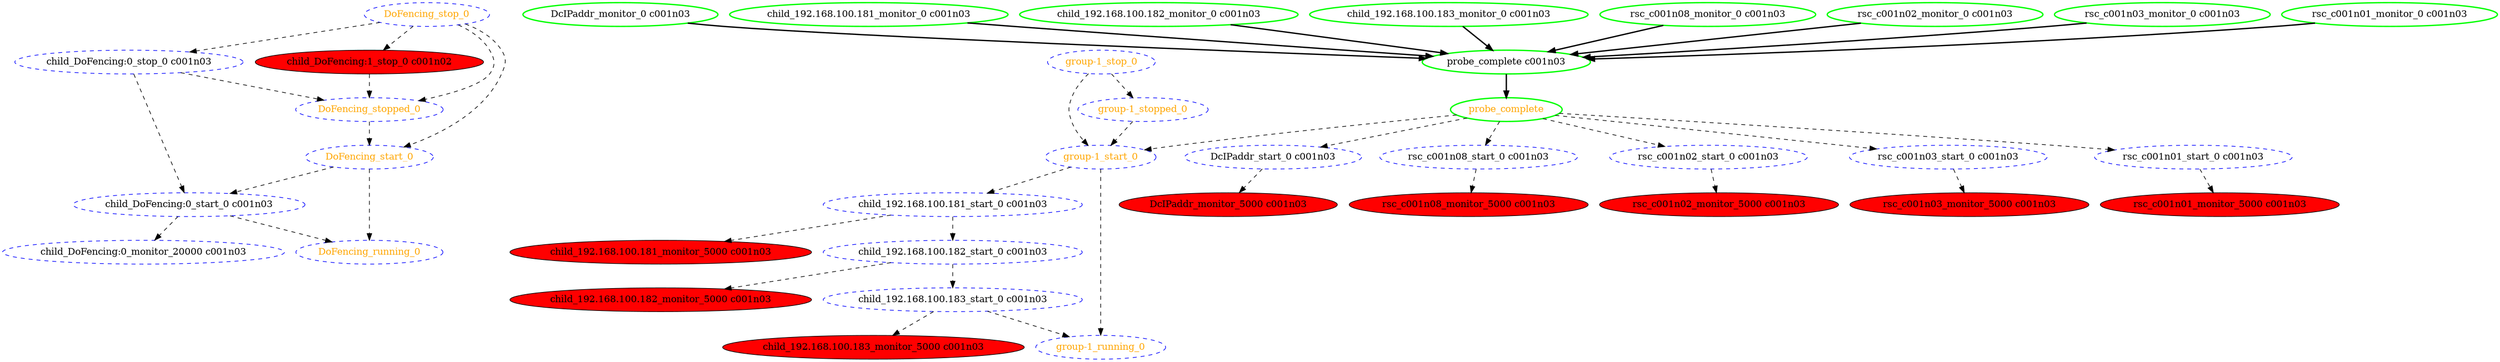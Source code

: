 digraph "g" {
	size = "30,30"
"child_DoFencing:0_monitor_20000 c001n03" [ style="dashed" color="blue" fontcolor="black" ]
"probe_complete" [ style=bold color="green" fontcolor="orange" ]
"probe_complete c001n03" [ style=bold color="green" fontcolor="black" ]
"DcIPaddr_monitor_0 c001n03" [ style=bold color="green" fontcolor="black" ]
"child_192.168.100.181_monitor_0 c001n03" [ style=bold color="green" fontcolor="black" ]
"child_192.168.100.182_monitor_0 c001n03" [ style=bold color="green" fontcolor="black" ]
"child_192.168.100.183_monitor_0 c001n03" [ style=bold color="green" fontcolor="black" ]
"rsc_c001n08_monitor_0 c001n03" [ style=bold color="green" fontcolor="black" ]
"rsc_c001n02_monitor_0 c001n03" [ style=bold color="green" fontcolor="black" ]
"rsc_c001n03_monitor_0 c001n03" [ style=bold color="green" fontcolor="black" ]
"rsc_c001n01_monitor_0 c001n03" [ style=bold color="green" fontcolor="black" ]
"DcIPaddr_start_0 c001n03" [ style="dashed" color="blue" fontcolor="black" ]
"DcIPaddr_monitor_5000 c001n03" [ font_color=purple style=filled fillcolor=red ]
"child_192.168.100.181_start_0 c001n03" [ style="dashed" color="blue" fontcolor="black" ]
"child_192.168.100.181_monitor_5000 c001n03" [ font_color=purple style=filled fillcolor=red ]
"child_192.168.100.182_start_0 c001n03" [ style="dashed" color="blue" fontcolor="black" ]
"child_192.168.100.182_monitor_5000 c001n03" [ font_color=purple style=filled fillcolor=red ]
"child_192.168.100.183_start_0 c001n03" [ style="dashed" color="blue" fontcolor="black" ]
"child_192.168.100.183_monitor_5000 c001n03" [ font_color=purple style=filled fillcolor=red ]
"group-1_start_0" [ style="dashed" color="blue" fontcolor="orange" ]
"group-1_running_0" [ style="dashed" color="blue" fontcolor="orange" ]
"group-1_stop_0" [ style="dashed" color="blue" fontcolor="orange" ]
"group-1_stopped_0" [ style="dashed" color="blue" fontcolor="orange" ]
"rsc_c001n08_start_0 c001n03" [ style="dashed" color="blue" fontcolor="black" ]
"rsc_c001n08_monitor_5000 c001n03" [ font_color=purple style=filled fillcolor=red ]
"rsc_c001n02_start_0 c001n03" [ style="dashed" color="blue" fontcolor="black" ]
"rsc_c001n02_monitor_5000 c001n03" [ font_color=purple style=filled fillcolor=red ]
"rsc_c001n03_start_0 c001n03" [ style="dashed" color="blue" fontcolor="black" ]
"rsc_c001n03_monitor_5000 c001n03" [ font_color=purple style=filled fillcolor=red ]
"rsc_c001n01_start_0 c001n03" [ style="dashed" color="blue" fontcolor="black" ]
"rsc_c001n01_monitor_5000 c001n03" [ font_color=purple style=filled fillcolor=red ]
"child_DoFencing:0_stop_0 c001n03" [ style="dashed" color="blue" fontcolor="black" ]
"child_DoFencing:0_start_0 c001n03" [ style="dashed" color="blue" fontcolor="black" ]
"child_DoFencing:1_stop_0 c001n02" [ font_color=purple style=filled fillcolor=red ]
"DoFencing_start_0" [ style="dashed" color="blue" fontcolor="orange" ]
"DoFencing_running_0" [ style="dashed" color="blue" fontcolor="orange" ]
"DoFencing_stop_0" [ style="dashed" color="blue" fontcolor="orange" ]
"DoFencing_stopped_0" [ style="dashed" color="blue" fontcolor="orange" ]
"child_DoFencing:0_start_0 c001n03" -> "child_DoFencing:0_monitor_20000 c001n03" [ style = dashed]
"probe_complete c001n03" -> "probe_complete" [ style = bold]
"DcIPaddr_monitor_0 c001n03" -> "probe_complete c001n03" [ style = bold]
"child_192.168.100.181_monitor_0 c001n03" -> "probe_complete c001n03" [ style = bold]
"child_192.168.100.182_monitor_0 c001n03" -> "probe_complete c001n03" [ style = bold]
"child_192.168.100.183_monitor_0 c001n03" -> "probe_complete c001n03" [ style = bold]
"rsc_c001n08_monitor_0 c001n03" -> "probe_complete c001n03" [ style = bold]
"rsc_c001n02_monitor_0 c001n03" -> "probe_complete c001n03" [ style = bold]
"rsc_c001n03_monitor_0 c001n03" -> "probe_complete c001n03" [ style = bold]
"rsc_c001n01_monitor_0 c001n03" -> "probe_complete c001n03" [ style = bold]
"probe_complete" -> "DcIPaddr_start_0 c001n03" [ style = dashed]
"DcIPaddr_start_0 c001n03" -> "DcIPaddr_monitor_5000 c001n03" [ style = dashed]
"group-1_start_0" -> "child_192.168.100.181_start_0 c001n03" [ style = dashed]
"child_192.168.100.181_start_0 c001n03" -> "child_192.168.100.181_monitor_5000 c001n03" [ style = dashed]
"child_192.168.100.181_start_0 c001n03" -> "child_192.168.100.182_start_0 c001n03" [ style = dashed]
"child_192.168.100.182_start_0 c001n03" -> "child_192.168.100.182_monitor_5000 c001n03" [ style = dashed]
"child_192.168.100.182_start_0 c001n03" -> "child_192.168.100.183_start_0 c001n03" [ style = dashed]
"child_192.168.100.183_start_0 c001n03" -> "child_192.168.100.183_monitor_5000 c001n03" [ style = dashed]
"probe_complete" -> "group-1_start_0" [ style = dashed]
"group-1_stop_0" -> "group-1_start_0" [ style = dashed]
"group-1_stopped_0" -> "group-1_start_0" [ style = dashed]
"group-1_start_0" -> "group-1_running_0" [ style = dashed]
"child_192.168.100.183_start_0 c001n03" -> "group-1_running_0" [ style = dashed]
"group-1_stop_0" -> "group-1_stopped_0" [ style = dashed]
"probe_complete" -> "rsc_c001n08_start_0 c001n03" [ style = dashed]
"rsc_c001n08_start_0 c001n03" -> "rsc_c001n08_monitor_5000 c001n03" [ style = dashed]
"probe_complete" -> "rsc_c001n02_start_0 c001n03" [ style = dashed]
"rsc_c001n02_start_0 c001n03" -> "rsc_c001n02_monitor_5000 c001n03" [ style = dashed]
"probe_complete" -> "rsc_c001n03_start_0 c001n03" [ style = dashed]
"rsc_c001n03_start_0 c001n03" -> "rsc_c001n03_monitor_5000 c001n03" [ style = dashed]
"probe_complete" -> "rsc_c001n01_start_0 c001n03" [ style = dashed]
"rsc_c001n01_start_0 c001n03" -> "rsc_c001n01_monitor_5000 c001n03" [ style = dashed]
"DoFencing_stop_0" -> "child_DoFencing:0_stop_0 c001n03" [ style = dashed]
"child_DoFencing:0_stop_0 c001n03" -> "child_DoFencing:0_start_0 c001n03" [ style = dashed]
"DoFencing_start_0" -> "child_DoFencing:0_start_0 c001n03" [ style = dashed]
"DoFencing_stop_0" -> "child_DoFencing:1_stop_0 c001n02" [ style = dashed]
"DoFencing_stop_0" -> "DoFencing_start_0" [ style = dashed]
"DoFencing_stopped_0" -> "DoFencing_start_0" [ style = dashed]
"DoFencing_start_0" -> "DoFencing_running_0" [ style = dashed]
"child_DoFencing:0_start_0 c001n03" -> "DoFencing_running_0" [ style = dashed]
"DoFencing_stop_0" -> "DoFencing_stopped_0" [ style = dashed]
"child_DoFencing:0_stop_0 c001n03" -> "DoFencing_stopped_0" [ style = dashed]
"child_DoFencing:1_stop_0 c001n02" -> "DoFencing_stopped_0" [ style = dashed]
}

